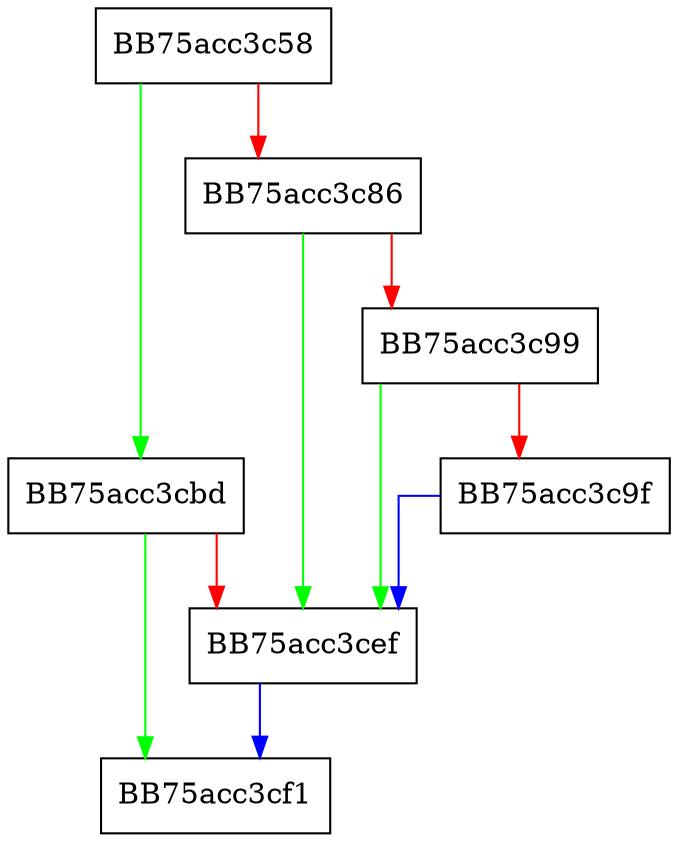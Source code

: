 digraph AddBooleanMapsAttributeFromAttributeMap {
  node [shape="box"];
  graph [splines=ortho];
  BB75acc3c58 -> BB75acc3cbd [color="green"];
  BB75acc3c58 -> BB75acc3c86 [color="red"];
  BB75acc3c86 -> BB75acc3cef [color="green"];
  BB75acc3c86 -> BB75acc3c99 [color="red"];
  BB75acc3c99 -> BB75acc3cef [color="green"];
  BB75acc3c99 -> BB75acc3c9f [color="red"];
  BB75acc3c9f -> BB75acc3cef [color="blue"];
  BB75acc3cbd -> BB75acc3cf1 [color="green"];
  BB75acc3cbd -> BB75acc3cef [color="red"];
  BB75acc3cef -> BB75acc3cf1 [color="blue"];
}